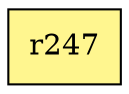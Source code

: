 digraph G {
rankdir=BT;ranksep="2.0";
"r247" [shape=record,fillcolor=khaki1,style=filled,label="{r247}"];
}